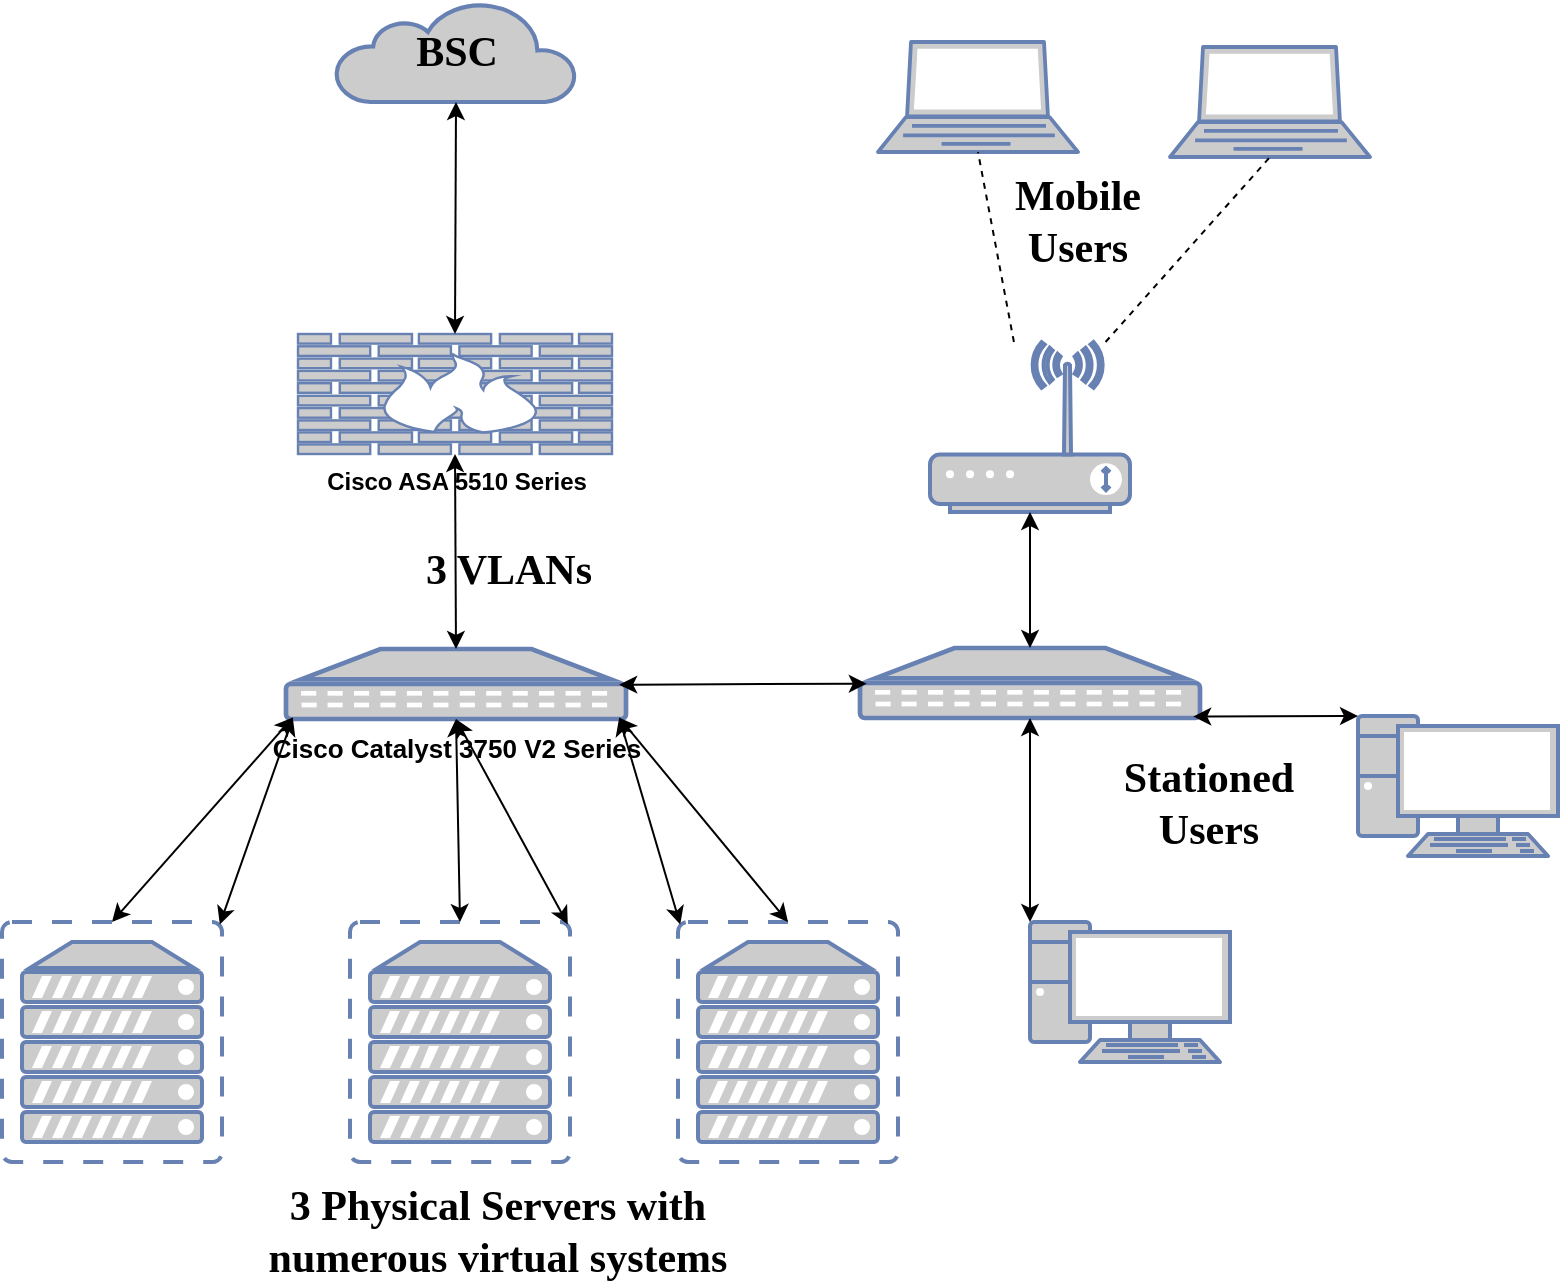 <mxfile version="10.4.9" type="github"><diagram id="V4GjVBJYmv3itJeEIkuB" name="Page-1"><mxGraphModel dx="909" dy="546" grid="1" gridSize="10" guides="1" tooltips="1" connect="1" arrows="1" fold="1" page="1" pageScale="1" pageWidth="850" pageHeight="1100" math="0" shadow="0"><root><mxCell id="0"/><mxCell id="1" parent="0"/><mxCell id="DZ253x1pIbA_bg16YLk5-34" value="" style="group" vertex="1" connectable="0" parent="1"><mxGeometry x="42" y="20" width="778" height="630" as="geometry"/></mxCell><mxCell id="DZ253x1pIbA_bg16YLk5-1" value="BSC" style="html=1;outlineConnect=0;fillColor=#CCCCCC;strokeColor=#6881B3;gradientColor=none;gradientDirection=north;strokeWidth=2;shape=mxgraph.networks.cloud;fontColor=#000000;fontStyle=1;fontFamily=Georgia;fontSize=21;" vertex="1" parent="DZ253x1pIbA_bg16YLk5-34"><mxGeometry x="167" width="120" height="50" as="geometry"/></mxCell><mxCell id="DZ253x1pIbA_bg16YLk5-2" value="&lt;font color=&quot;#000000&quot;&gt;&lt;b&gt;Cisco ASA 5510 Series&lt;/b&gt;&lt;/font&gt;" style="fontColor=#0066CC;verticalAlign=top;verticalLabelPosition=bottom;labelPosition=center;align=center;html=1;outlineConnect=0;fillColor=#CCCCCC;strokeColor=#6881B3;gradientColor=none;gradientDirection=north;strokeWidth=2;shape=mxgraph.networks.firewall;" vertex="1" parent="DZ253x1pIbA_bg16YLk5-34"><mxGeometry x="148" y="166" width="157" height="60" as="geometry"/></mxCell><mxCell id="DZ253x1pIbA_bg16YLk5-3" value="&lt;b&gt;&lt;font color=&quot;#000000&quot; style=&quot;font-size: 13px&quot;&gt;Cisco Catalyst 3750 V2 Series&lt;/font&gt;&lt;/b&gt;" style="fontColor=#0066CC;verticalAlign=top;verticalLabelPosition=bottom;labelPosition=center;align=center;html=1;outlineConnect=0;fillColor=#CCCCCC;strokeColor=#6881B3;gradientColor=none;gradientDirection=north;strokeWidth=2;shape=mxgraph.networks.patch_panel;" vertex="1" parent="DZ253x1pIbA_bg16YLk5-34"><mxGeometry x="142" y="323.5" width="170" height="35" as="geometry"/></mxCell><mxCell id="DZ253x1pIbA_bg16YLk5-4" value="" style="fontColor=#0066CC;verticalAlign=top;verticalLabelPosition=bottom;labelPosition=center;align=center;html=1;outlineConnect=0;fillColor=#CCCCCC;strokeColor=#6881B3;gradientColor=none;gradientDirection=north;strokeWidth=2;shape=mxgraph.networks.virtual_server;" vertex="1" parent="DZ253x1pIbA_bg16YLk5-34"><mxGeometry x="174" y="460" width="110" height="120" as="geometry"/></mxCell><mxCell id="DZ253x1pIbA_bg16YLk5-5" value="" style="fontColor=#0066CC;verticalAlign=top;verticalLabelPosition=bottom;labelPosition=center;align=center;html=1;outlineConnect=0;fillColor=#CCCCCC;strokeColor=#6881B3;gradientColor=none;gradientDirection=north;strokeWidth=2;shape=mxgraph.networks.virtual_server;" vertex="1" parent="DZ253x1pIbA_bg16YLk5-34"><mxGeometry y="460" width="110" height="120" as="geometry"/></mxCell><mxCell id="DZ253x1pIbA_bg16YLk5-6" value="" style="fontColor=#0066CC;verticalAlign=top;verticalLabelPosition=bottom;labelPosition=center;align=center;html=1;outlineConnect=0;fillColor=#CCCCCC;strokeColor=#6881B3;gradientColor=none;gradientDirection=north;strokeWidth=2;shape=mxgraph.networks.virtual_server;" vertex="1" parent="DZ253x1pIbA_bg16YLk5-34"><mxGeometry x="338" y="460" width="110" height="120" as="geometry"/></mxCell><mxCell id="DZ253x1pIbA_bg16YLk5-8" value="" style="fontColor=#0066CC;verticalAlign=top;verticalLabelPosition=bottom;labelPosition=center;align=center;html=1;outlineConnect=0;fillColor=#CCCCCC;strokeColor=#6881B3;gradientColor=none;gradientDirection=north;strokeWidth=2;shape=mxgraph.networks.patch_panel;" vertex="1" parent="DZ253x1pIbA_bg16YLk5-34"><mxGeometry x="429" y="323" width="170" height="35" as="geometry"/></mxCell><mxCell id="DZ253x1pIbA_bg16YLk5-9" value="" style="fontColor=#0066CC;verticalAlign=top;verticalLabelPosition=bottom;labelPosition=center;align=center;html=1;outlineConnect=0;fillColor=#CCCCCC;strokeColor=#6881B3;gradientColor=none;gradientDirection=north;strokeWidth=2;shape=mxgraph.networks.wireless_modem;" vertex="1" parent="DZ253x1pIbA_bg16YLk5-34"><mxGeometry x="464" y="170" width="100" height="85" as="geometry"/></mxCell><mxCell id="DZ253x1pIbA_bg16YLk5-10" value="" style="fontColor=#0066CC;verticalAlign=top;verticalLabelPosition=bottom;labelPosition=center;align=center;html=1;outlineConnect=0;fillColor=#CCCCCC;strokeColor=#6881B3;gradientColor=none;gradientDirection=north;strokeWidth=2;shape=mxgraph.networks.pc;" vertex="1" parent="DZ253x1pIbA_bg16YLk5-34"><mxGeometry x="514" y="460" width="100" height="70" as="geometry"/></mxCell><mxCell id="DZ253x1pIbA_bg16YLk5-11" value="" style="fontColor=#0066CC;verticalAlign=top;verticalLabelPosition=bottom;labelPosition=center;align=center;html=1;outlineConnect=0;fillColor=#CCCCCC;strokeColor=#6881B3;gradientColor=none;gradientDirection=north;strokeWidth=2;shape=mxgraph.networks.pc;" vertex="1" parent="DZ253x1pIbA_bg16YLk5-34"><mxGeometry x="678" y="357" width="100" height="70" as="geometry"/></mxCell><mxCell id="DZ253x1pIbA_bg16YLk5-12" value="" style="fontColor=#0066CC;verticalAlign=top;verticalLabelPosition=bottom;labelPosition=center;align=center;html=1;outlineConnect=0;fillColor=#CCCCCC;strokeColor=#6881B3;gradientColor=none;gradientDirection=north;strokeWidth=2;shape=mxgraph.networks.laptop;" vertex="1" parent="DZ253x1pIbA_bg16YLk5-34"><mxGeometry x="438" y="20" width="100" height="55" as="geometry"/></mxCell><mxCell id="DZ253x1pIbA_bg16YLk5-13" value="" style="fontColor=#0066CC;verticalAlign=top;verticalLabelPosition=bottom;labelPosition=center;align=center;html=1;outlineConnect=0;fillColor=#CCCCCC;strokeColor=#6881B3;gradientColor=none;gradientDirection=north;strokeWidth=2;shape=mxgraph.networks.laptop;" vertex="1" parent="DZ253x1pIbA_bg16YLk5-34"><mxGeometry x="584" y="22.5" width="100" height="55" as="geometry"/></mxCell><mxCell id="DZ253x1pIbA_bg16YLk5-16" value="" style="endArrow=classic;startArrow=classic;html=1;fontFamily=Georgia;fontSize=21;fontColor=#000000;entryX=0.5;entryY=1;entryDx=0;entryDy=0;entryPerimeter=0;exitX=0.5;exitY=0;exitDx=0;exitDy=0;exitPerimeter=0;" edge="1" parent="DZ253x1pIbA_bg16YLk5-34" source="DZ253x1pIbA_bg16YLk5-2" target="DZ253x1pIbA_bg16YLk5-1"><mxGeometry width="50" height="50" relative="1" as="geometry"><mxPoint x="18" y="280" as="sourcePoint"/><mxPoint x="68" y="230" as="targetPoint"/></mxGeometry></mxCell><mxCell id="DZ253x1pIbA_bg16YLk5-17" value="" style="endArrow=classic;startArrow=classic;html=1;fontFamily=Georgia;fontSize=21;fontColor=#000000;entryX=0.5;entryY=1;entryDx=0;entryDy=0;entryPerimeter=0;exitX=0.5;exitY=0;exitDx=0;exitDy=0;exitPerimeter=0;" edge="1" parent="DZ253x1pIbA_bg16YLk5-34" source="DZ253x1pIbA_bg16YLk5-3" target="DZ253x1pIbA_bg16YLk5-2"><mxGeometry width="50" height="50" relative="1" as="geometry"><mxPoint x="18" y="430" as="sourcePoint"/><mxPoint x="68" y="380" as="targetPoint"/></mxGeometry></mxCell><mxCell id="DZ253x1pIbA_bg16YLk5-18" value="" style="endArrow=classic;startArrow=classic;html=1;fontFamily=Georgia;fontSize=21;fontColor=#000000;entryX=0.5;entryY=1;entryDx=0;entryDy=0;entryPerimeter=0;exitX=0.99;exitY=0.01;exitDx=0;exitDy=0;exitPerimeter=0;" edge="1" parent="DZ253x1pIbA_bg16YLk5-34" source="DZ253x1pIbA_bg16YLk5-4" target="DZ253x1pIbA_bg16YLk5-3"><mxGeometry width="50" height="50" relative="1" as="geometry"><mxPoint x="5" y="415" as="sourcePoint"/><mxPoint x="55" y="365" as="targetPoint"/></mxGeometry></mxCell><mxCell id="DZ253x1pIbA_bg16YLk5-19" value="" style="endArrow=classic;startArrow=classic;html=1;fontFamily=Georgia;fontSize=21;fontColor=#000000;entryX=0.5;entryY=1;entryDx=0;entryDy=0;entryPerimeter=0;exitX=0.5;exitY=0;exitDx=0;exitDy=0;exitPerimeter=0;" edge="1" parent="DZ253x1pIbA_bg16YLk5-34" source="DZ253x1pIbA_bg16YLk5-4" target="DZ253x1pIbA_bg16YLk5-3"><mxGeometry width="50" height="50" relative="1" as="geometry"><mxPoint x="15" y="425" as="sourcePoint"/><mxPoint x="65" y="375" as="targetPoint"/></mxGeometry></mxCell><mxCell id="DZ253x1pIbA_bg16YLk5-20" value="" style="endArrow=classic;startArrow=classic;html=1;fontFamily=Georgia;fontSize=21;fontColor=#000000;entryX=0.02;entryY=0.98;entryDx=0;entryDy=0;entryPerimeter=0;exitX=0.99;exitY=0.01;exitDx=0;exitDy=0;exitPerimeter=0;" edge="1" parent="DZ253x1pIbA_bg16YLk5-34" source="DZ253x1pIbA_bg16YLk5-5" target="DZ253x1pIbA_bg16YLk5-3"><mxGeometry width="50" height="50" relative="1" as="geometry"><mxPoint x="25" y="435" as="sourcePoint"/><mxPoint x="75" y="385" as="targetPoint"/></mxGeometry></mxCell><mxCell id="DZ253x1pIbA_bg16YLk5-21" value="" style="endArrow=classic;startArrow=classic;html=1;fontFamily=Georgia;fontSize=21;fontColor=#000000;entryX=0.02;entryY=0.98;entryDx=0;entryDy=0;entryPerimeter=0;exitX=0.5;exitY=0;exitDx=0;exitDy=0;exitPerimeter=0;" edge="1" parent="DZ253x1pIbA_bg16YLk5-34" source="DZ253x1pIbA_bg16YLk5-5" target="DZ253x1pIbA_bg16YLk5-3"><mxGeometry width="50" height="50" relative="1" as="geometry"><mxPoint x="35" y="445" as="sourcePoint"/><mxPoint x="85" y="395" as="targetPoint"/></mxGeometry></mxCell><mxCell id="DZ253x1pIbA_bg16YLk5-22" value="" style="endArrow=classic;startArrow=classic;html=1;fontFamily=Georgia;fontSize=21;fontColor=#000000;entryX=0.98;entryY=0.98;entryDx=0;entryDy=0;entryPerimeter=0;exitX=0.01;exitY=0.01;exitDx=0;exitDy=0;exitPerimeter=0;" edge="1" parent="DZ253x1pIbA_bg16YLk5-34" source="DZ253x1pIbA_bg16YLk5-6" target="DZ253x1pIbA_bg16YLk5-3"><mxGeometry width="50" height="50" relative="1" as="geometry"><mxPoint x="65" y="470" as="sourcePoint"/><mxPoint x="155" y="368" as="targetPoint"/></mxGeometry></mxCell><mxCell id="DZ253x1pIbA_bg16YLk5-23" value="" style="endArrow=classic;startArrow=classic;html=1;fontFamily=Georgia;fontSize=21;fontColor=#000000;entryX=0.98;entryY=0.98;entryDx=0;entryDy=0;entryPerimeter=0;exitX=0.5;exitY=0;exitDx=0;exitDy=0;exitPerimeter=0;" edge="1" parent="DZ253x1pIbA_bg16YLk5-34" source="DZ253x1pIbA_bg16YLk5-6" target="DZ253x1pIbA_bg16YLk5-3"><mxGeometry width="50" height="50" relative="1" as="geometry"><mxPoint x="75" y="480" as="sourcePoint"/><mxPoint x="165" y="378" as="targetPoint"/></mxGeometry></mxCell><mxCell id="DZ253x1pIbA_bg16YLk5-24" value="" style="endArrow=classic;startArrow=classic;html=1;fontFamily=Georgia;fontSize=21;fontColor=#000000;entryX=0.02;entryY=0.51;entryDx=0;entryDy=0;entryPerimeter=0;exitX=0.98;exitY=0.51;exitDx=0;exitDy=0;exitPerimeter=0;" edge="1" parent="DZ253x1pIbA_bg16YLk5-34" source="DZ253x1pIbA_bg16YLk5-3" target="DZ253x1pIbA_bg16YLk5-8"><mxGeometry width="50" height="50" relative="1" as="geometry"><mxPoint x="237" y="334" as="sourcePoint"/><mxPoint x="237" y="236" as="targetPoint"/></mxGeometry></mxCell><mxCell id="DZ253x1pIbA_bg16YLk5-25" value="" style="endArrow=classic;startArrow=classic;html=1;fontFamily=Georgia;fontSize=21;fontColor=#000000;entryX=0;entryY=0;entryDx=0;entryDy=0;entryPerimeter=0;exitX=0.98;exitY=0.98;exitDx=0;exitDy=0;exitPerimeter=0;" edge="1" parent="DZ253x1pIbA_bg16YLk5-34" source="DZ253x1pIbA_bg16YLk5-8" target="DZ253x1pIbA_bg16YLk5-11"><mxGeometry width="50" height="50" relative="1" as="geometry"><mxPoint x="319" y="351" as="sourcePoint"/><mxPoint x="442" y="351" as="targetPoint"/></mxGeometry></mxCell><mxCell id="DZ253x1pIbA_bg16YLk5-26" value="" style="endArrow=classic;startArrow=classic;html=1;fontFamily=Georgia;fontSize=21;fontColor=#000000;entryX=0.5;entryY=1;entryDx=0;entryDy=0;entryPerimeter=0;exitX=0;exitY=0;exitDx=0;exitDy=0;exitPerimeter=0;" edge="1" parent="DZ253x1pIbA_bg16YLk5-34" source="DZ253x1pIbA_bg16YLk5-10" target="DZ253x1pIbA_bg16YLk5-8"><mxGeometry width="50" height="50" relative="1" as="geometry"><mxPoint x="329" y="361" as="sourcePoint"/><mxPoint x="452" y="361" as="targetPoint"/></mxGeometry></mxCell><mxCell id="DZ253x1pIbA_bg16YLk5-27" value="" style="endArrow=none;dashed=1;html=1;fontFamily=Georgia;fontSize=21;fontColor=#000000;entryX=0.5;entryY=1;entryDx=0;entryDy=0;entryPerimeter=0;" edge="1" parent="DZ253x1pIbA_bg16YLk5-34" source="DZ253x1pIbA_bg16YLk5-9" target="DZ253x1pIbA_bg16YLk5-13"><mxGeometry width="50" height="50" relative="1" as="geometry"><mxPoint x="628" y="237.5" as="sourcePoint"/><mxPoint x="678" y="187.5" as="targetPoint"/></mxGeometry></mxCell><mxCell id="DZ253x1pIbA_bg16YLk5-28" value="" style="endArrow=none;dashed=1;html=1;fontFamily=Georgia;fontSize=21;fontColor=#000000;entryX=0.5;entryY=1;entryDx=0;entryDy=0;entryPerimeter=0;" edge="1" parent="DZ253x1pIbA_bg16YLk5-34" source="DZ253x1pIbA_bg16YLk5-9" target="DZ253x1pIbA_bg16YLk5-12"><mxGeometry width="50" height="50" relative="1" as="geometry"><mxPoint x="638" y="247.5" as="sourcePoint"/><mxPoint x="688" y="197.5" as="targetPoint"/></mxGeometry></mxCell><mxCell id="DZ253x1pIbA_bg16YLk5-29" value="3 VLANs" style="text;html=1;strokeColor=none;fillColor=none;align=center;verticalAlign=middle;whiteSpace=wrap;rounded=0;fontFamily=Georgia;fontSize=21;fontColor=#000000;fontStyle=1" vertex="1" parent="DZ253x1pIbA_bg16YLk5-34"><mxGeometry x="199" y="274" width="109" height="20" as="geometry"/></mxCell><mxCell id="DZ253x1pIbA_bg16YLk5-30" value="3 Physical Servers with numerous virtual systems" style="text;html=1;strokeColor=none;fillColor=none;align=center;verticalAlign=middle;whiteSpace=wrap;rounded=0;fontFamily=Georgia;fontSize=21;fontColor=#000000;fontStyle=1" vertex="1" parent="DZ253x1pIbA_bg16YLk5-34"><mxGeometry x="128" y="600" width="240" height="30" as="geometry"/></mxCell><mxCell id="DZ253x1pIbA_bg16YLk5-31" value="" style="endArrow=classic;startArrow=classic;html=1;fontFamily=Georgia;fontSize=21;fontColor=#000000;exitX=0.5;exitY=0;exitDx=0;exitDy=0;exitPerimeter=0;" edge="1" parent="DZ253x1pIbA_bg16YLk5-34" source="DZ253x1pIbA_bg16YLk5-8" target="DZ253x1pIbA_bg16YLk5-9"><mxGeometry width="50" height="50" relative="1" as="geometry"><mxPoint x="524" y="470" as="sourcePoint"/><mxPoint x="524" y="368" as="targetPoint"/></mxGeometry></mxCell><mxCell id="DZ253x1pIbA_bg16YLk5-32" value="Stationed Users" style="text;html=1;strokeColor=none;fillColor=none;align=center;verticalAlign=middle;whiteSpace=wrap;rounded=0;fontFamily=Georgia;fontSize=21;fontColor=#000000;fontStyle=1" vertex="1" parent="DZ253x1pIbA_bg16YLk5-34"><mxGeometry x="559" y="392" width="89" height="18" as="geometry"/></mxCell><mxCell id="DZ253x1pIbA_bg16YLk5-33" value="Mobile Users" style="text;html=1;strokeColor=none;fillColor=none;align=center;verticalAlign=middle;whiteSpace=wrap;rounded=0;fontFamily=Georgia;fontSize=21;fontColor=#000000;fontStyle=1" vertex="1" parent="DZ253x1pIbA_bg16YLk5-34"><mxGeometry x="518" y="100" width="40" height="20" as="geometry"/></mxCell></root></mxGraphModel></diagram></mxfile>